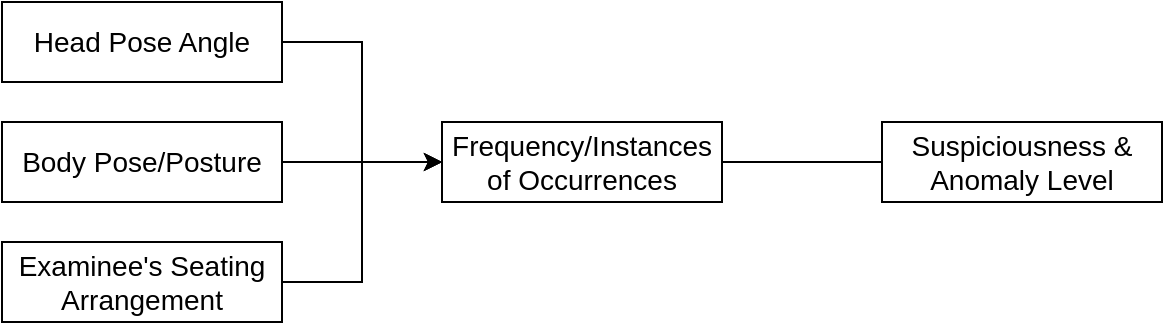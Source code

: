 <mxfile version="24.7.7">
  <diagram name="Page-1" id="oSHTFSGk-qCgcxGa53zi">
    <mxGraphModel dx="705" dy="463" grid="1" gridSize="10" guides="1" tooltips="1" connect="1" arrows="1" fold="1" page="1" pageScale="1" pageWidth="850" pageHeight="1100" math="0" shadow="0">
      <root>
        <mxCell id="0" />
        <mxCell id="1" parent="0" />
        <mxCell id="Car3MdLB2EIiU1iK7Uka-8" value="" style="edgeStyle=orthogonalEdgeStyle;rounded=0;orthogonalLoop=1;jettySize=auto;html=1;" edge="1" parent="1" source="Car3MdLB2EIiU1iK7Uka-1">
          <mxGeometry relative="1" as="geometry">
            <mxPoint x="300" y="160" as="targetPoint" />
            <Array as="points">
              <mxPoint x="260" y="100" />
              <mxPoint x="260" y="160" />
            </Array>
          </mxGeometry>
        </mxCell>
        <mxCell id="Car3MdLB2EIiU1iK7Uka-1" value="Head Pose Angle" style="rounded=0;whiteSpace=wrap;html=1;fontSize=14;" vertex="1" parent="1">
          <mxGeometry x="80" y="80" width="140" height="40" as="geometry" />
        </mxCell>
        <mxCell id="Car3MdLB2EIiU1iK7Uka-6" value="" style="edgeStyle=orthogonalEdgeStyle;rounded=0;orthogonalLoop=1;jettySize=auto;html=1;" edge="1" parent="1" source="Car3MdLB2EIiU1iK7Uka-3">
          <mxGeometry relative="1" as="geometry">
            <mxPoint x="300" y="160" as="targetPoint" />
          </mxGeometry>
        </mxCell>
        <mxCell id="Car3MdLB2EIiU1iK7Uka-3" value="Body Pose/Posture" style="rounded=0;whiteSpace=wrap;html=1;fontSize=14;" vertex="1" parent="1">
          <mxGeometry x="80" y="140" width="140" height="40" as="geometry" />
        </mxCell>
        <mxCell id="Car3MdLB2EIiU1iK7Uka-10" value="" style="edgeStyle=orthogonalEdgeStyle;rounded=0;orthogonalLoop=1;jettySize=auto;html=1;" edge="1" parent="1" source="Car3MdLB2EIiU1iK7Uka-4">
          <mxGeometry relative="1" as="geometry">
            <mxPoint x="300" y="160" as="targetPoint" />
            <Array as="points">
              <mxPoint x="260" y="220" />
              <mxPoint x="260" y="160" />
            </Array>
          </mxGeometry>
        </mxCell>
        <mxCell id="Car3MdLB2EIiU1iK7Uka-4" value="Examinee&#39;s Seating Arrangement" style="rounded=0;whiteSpace=wrap;html=1;fontSize=14;" vertex="1" parent="1">
          <mxGeometry x="80" y="200" width="140" height="40" as="geometry" />
        </mxCell>
        <mxCell id="Car3MdLB2EIiU1iK7Uka-11" value="Frequency/Instances of Occurrences" style="rounded=0;whiteSpace=wrap;html=1;fontSize=14;" vertex="1" parent="1">
          <mxGeometry x="300" y="140" width="140" height="40" as="geometry" />
        </mxCell>
        <mxCell id="Car3MdLB2EIiU1iK7Uka-12" value="Suspiciousness &amp;amp; Anomaly Level" style="rounded=0;whiteSpace=wrap;html=1;fontSize=14;" vertex="1" parent="1">
          <mxGeometry x="520" y="140" width="140" height="40" as="geometry" />
        </mxCell>
        <mxCell id="Car3MdLB2EIiU1iK7Uka-14" value="" style="endArrow=none;html=1;rounded=0;entryX=0;entryY=0.5;entryDx=0;entryDy=0;exitX=1;exitY=0.5;exitDx=0;exitDy=0;" edge="1" parent="1" source="Car3MdLB2EIiU1iK7Uka-11" target="Car3MdLB2EIiU1iK7Uka-12">
          <mxGeometry width="50" height="50" relative="1" as="geometry">
            <mxPoint x="430" y="270" as="sourcePoint" />
            <mxPoint x="480" y="220" as="targetPoint" />
          </mxGeometry>
        </mxCell>
      </root>
    </mxGraphModel>
  </diagram>
</mxfile>
